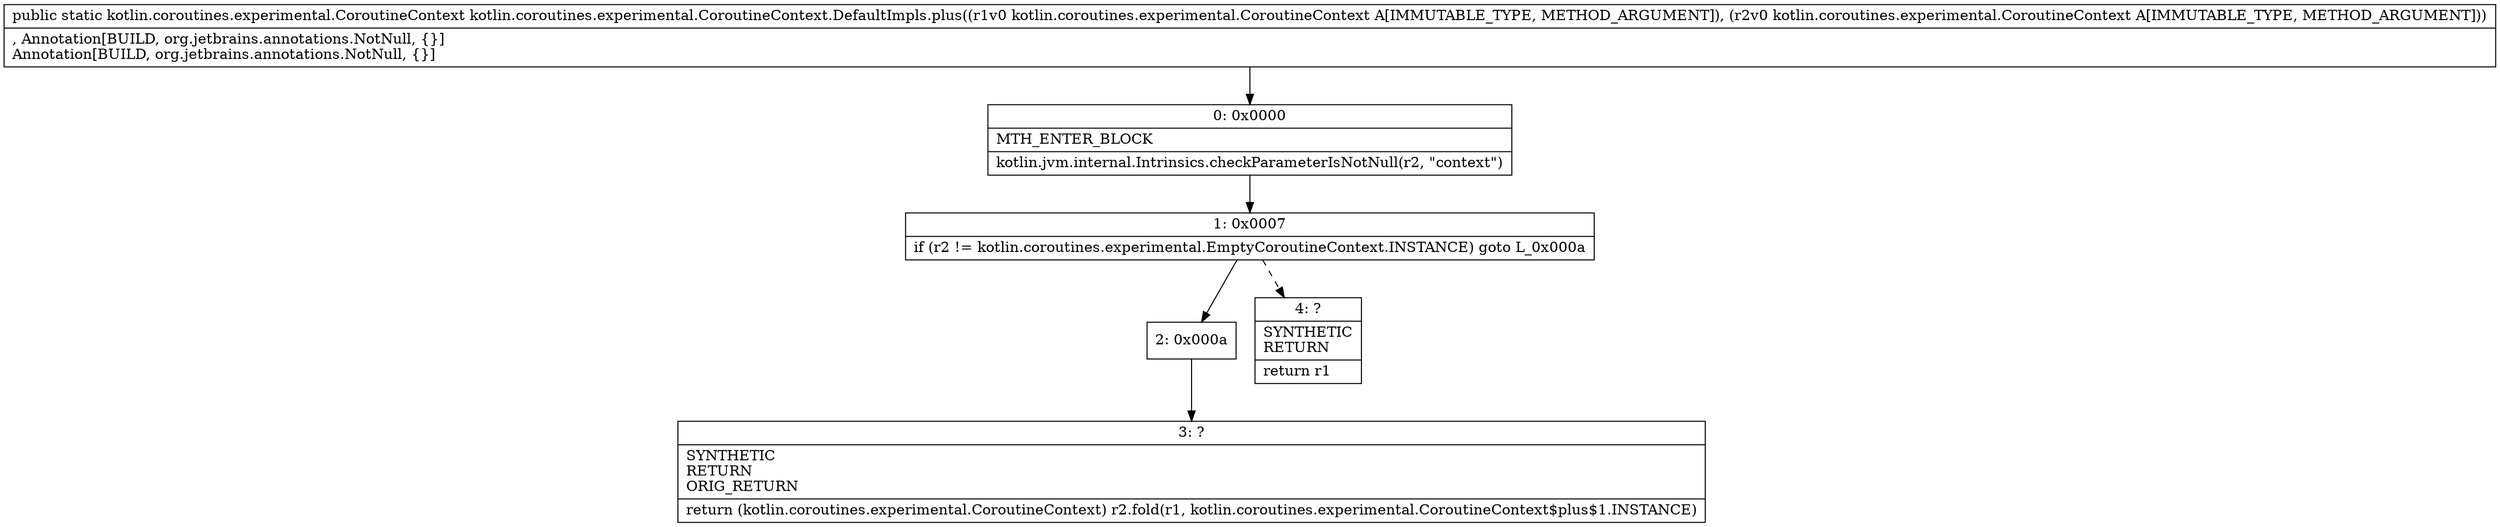 digraph "CFG forkotlin.coroutines.experimental.CoroutineContext.DefaultImpls.plus(Lkotlin\/coroutines\/experimental\/CoroutineContext;Lkotlin\/coroutines\/experimental\/CoroutineContext;)Lkotlin\/coroutines\/experimental\/CoroutineContext;" {
Node_0 [shape=record,label="{0\:\ 0x0000|MTH_ENTER_BLOCK\l|kotlin.jvm.internal.Intrinsics.checkParameterIsNotNull(r2, \"context\")\l}"];
Node_1 [shape=record,label="{1\:\ 0x0007|if (r2 != kotlin.coroutines.experimental.EmptyCoroutineContext.INSTANCE) goto L_0x000a\l}"];
Node_2 [shape=record,label="{2\:\ 0x000a}"];
Node_3 [shape=record,label="{3\:\ ?|SYNTHETIC\lRETURN\lORIG_RETURN\l|return (kotlin.coroutines.experimental.CoroutineContext) r2.fold(r1, kotlin.coroutines.experimental.CoroutineContext$plus$1.INSTANCE)\l}"];
Node_4 [shape=record,label="{4\:\ ?|SYNTHETIC\lRETURN\l|return r1\l}"];
MethodNode[shape=record,label="{public static kotlin.coroutines.experimental.CoroutineContext kotlin.coroutines.experimental.CoroutineContext.DefaultImpls.plus((r1v0 kotlin.coroutines.experimental.CoroutineContext A[IMMUTABLE_TYPE, METHOD_ARGUMENT]), (r2v0 kotlin.coroutines.experimental.CoroutineContext A[IMMUTABLE_TYPE, METHOD_ARGUMENT]))  | , Annotation[BUILD, org.jetbrains.annotations.NotNull, \{\}]\lAnnotation[BUILD, org.jetbrains.annotations.NotNull, \{\}]\l}"];
MethodNode -> Node_0;
Node_0 -> Node_1;
Node_1 -> Node_2;
Node_1 -> Node_4[style=dashed];
Node_2 -> Node_3;
}

